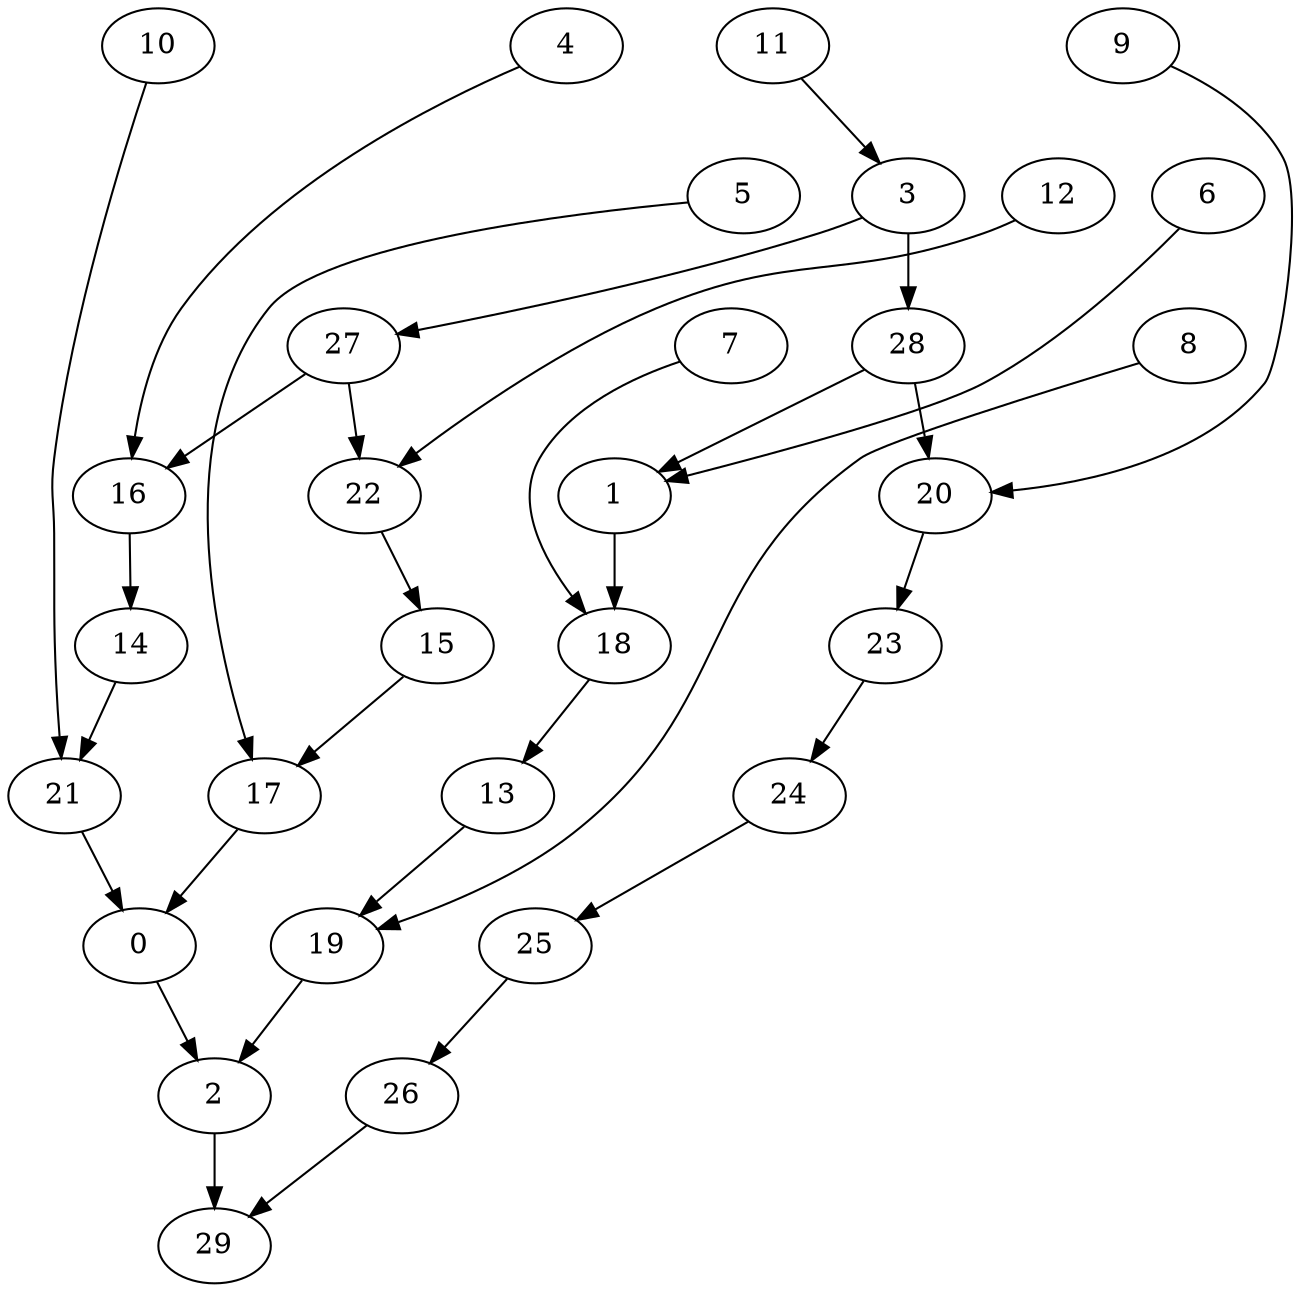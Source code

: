 digraph g {
0;
1;
2;
3;
4;
5;
6;
7;
8;
9;
10;
11;
12;
13;
14;
15;
16;
17;
18;
19;
20;
21;
22;
23;
24;
25;
26;
27;
28;
29;
0 -> 2 [weight=0];
1 -> 18 [weight=1];
2 -> 29 [weight=1];
3 -> 27 [weight=0];
3 -> 28 [weight=1];
4 -> 16 [weight=0];
5 -> 17 [weight=0];
6 -> 1 [weight=0];
7 -> 18 [weight=0];
8 -> 19 [weight=0];
9 -> 20 [weight=0];
10 -> 21 [weight=0];
11 -> 3 [weight=0];
12 -> 22 [weight=0];
13 -> 19 [weight=0];
14 -> 21 [weight=0];
15 -> 17 [weight=0];
16 -> 14 [weight=0];
17 -> 0 [weight=0];
18 -> 13 [weight=0];
19 -> 2 [weight=0];
20 -> 23 [weight=0];
21 -> 0 [weight=0];
22 -> 15 [weight=0];
23 -> 24 [weight=0];
24 -> 25 [weight=0];
25 -> 26 [weight=0];
26 -> 29 [weight=0];
27 -> 22 [weight=0];
27 -> 16 [weight=0];
28 -> 1 [weight=0];
28 -> 20 [weight=0];
}
